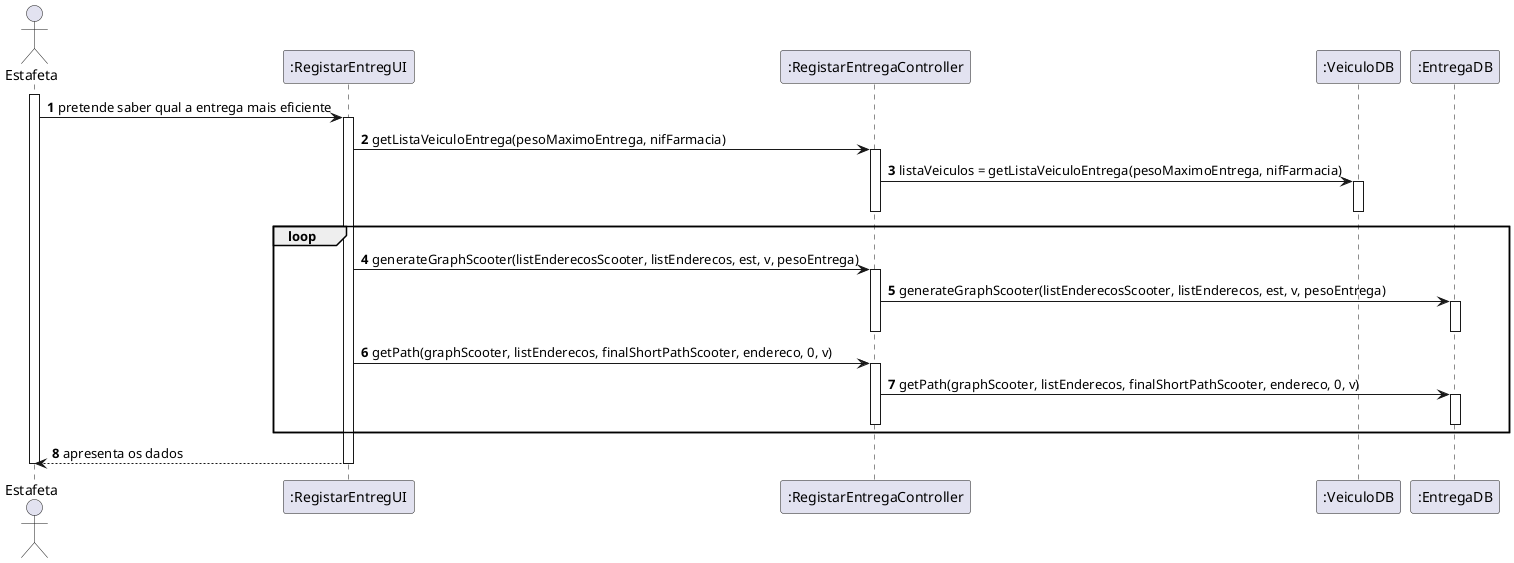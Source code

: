 @startuml
autonumber

actor "Estafeta" as ADMIN

participant ":RegistarEntregUI" as UI
participant ":RegistarEntregaController" as CTRL
participant ":VeiculoDB" as DRDB
participant ":EntregaDB" as ENDB



activate ADMIN
ADMIN -> UI : pretende saber qual a entrega mais eficiente
activate UI
UI -> CTRL : getListaVeiculoEntrega(pesoMaximoEntrega, nifFarmacia)
activate CTRL
CTRL -> DRDB : listaVeiculos = getListaVeiculoEntrega(pesoMaximoEntrega, nifFarmacia)
activate DRDB
deactivate DRDB
deactivate CTRL
loop
UI -> CTRL : generateGraphScooter(listEnderecosScooter, listEnderecos, est, v, pesoEntrega)
activate CTRL
CTRL -> ENDB : generateGraphScooter(listEnderecosScooter, listEnderecos, est, v, pesoEntrega)
activate ENDB
deactivate ENDB
deactivate CTRL
UI -> CTRL : getPath(graphScooter, listEnderecos, finalShortPathScooter, endereco, 0, v)
activate CTRL
CTRL -> ENDB : getPath(graphScooter, listEnderecos, finalShortPathScooter, endereco, 0, v)
activate ENDB
deactivate ENDB
deactivate CTRL
end loop
UI --> ADMIN : apresenta os dados
deactivate UI

deactivate ADMIN

@enduml
